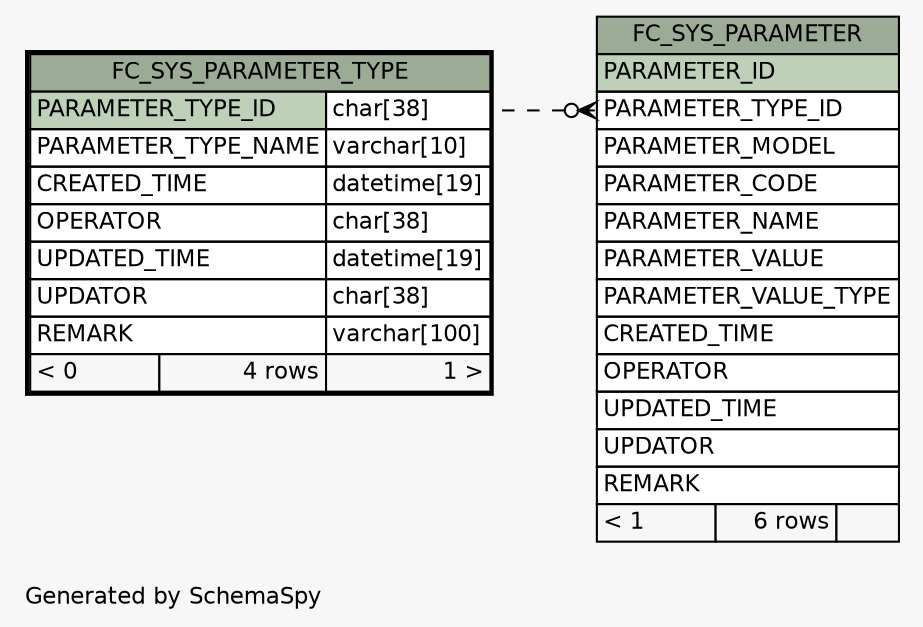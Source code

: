 // dot 2.26.0 on Linux 2.6.32-504.8.1.el6.x86_64
// SchemaSpy rev 590
digraph "impliedTwoDegreesRelationshipsDiagram" {
  graph [
    rankdir="RL"
    bgcolor="#f7f7f7"
    label="\nGenerated by SchemaSpy"
    labeljust="l"
    nodesep="0.18"
    ranksep="0.46"
    fontname="Helvetica"
    fontsize="11"
  ];
  node [
    fontname="Helvetica"
    fontsize="11"
    shape="plaintext"
  ];
  edge [
    arrowsize="0.8"
  ];
  "FC_SYS_PARAMETER":"PARAMETER_TYPE_ID":w -> "FC_SYS_PARAMETER_TYPE":"PARAMETER_TYPE_ID.type":e [arrowhead=none dir=back arrowtail=crowodot style=dashed];
  "FC_SYS_PARAMETER" [
    label=<
    <TABLE BORDER="0" CELLBORDER="1" CELLSPACING="0" BGCOLOR="#ffffff">
      <TR><TD COLSPAN="3" BGCOLOR="#9bab96" ALIGN="CENTER">FC_SYS_PARAMETER</TD></TR>
      <TR><TD PORT="PARAMETER_ID" COLSPAN="3" BGCOLOR="#bed1b8" ALIGN="LEFT">PARAMETER_ID</TD></TR>
      <TR><TD PORT="PARAMETER_TYPE_ID" COLSPAN="3" ALIGN="LEFT">PARAMETER_TYPE_ID</TD></TR>
      <TR><TD PORT="PARAMETER_MODEL" COLSPAN="3" ALIGN="LEFT">PARAMETER_MODEL</TD></TR>
      <TR><TD PORT="PARAMETER_CODE" COLSPAN="3" ALIGN="LEFT">PARAMETER_CODE</TD></TR>
      <TR><TD PORT="PARAMETER_NAME" COLSPAN="3" ALIGN="LEFT">PARAMETER_NAME</TD></TR>
      <TR><TD PORT="PARAMETER_VALUE" COLSPAN="3" ALIGN="LEFT">PARAMETER_VALUE</TD></TR>
      <TR><TD PORT="PARAMETER_VALUE_TYPE" COLSPAN="3" ALIGN="LEFT">PARAMETER_VALUE_TYPE</TD></TR>
      <TR><TD PORT="CREATED_TIME" COLSPAN="3" ALIGN="LEFT">CREATED_TIME</TD></TR>
      <TR><TD PORT="OPERATOR" COLSPAN="3" ALIGN="LEFT">OPERATOR</TD></TR>
      <TR><TD PORT="UPDATED_TIME" COLSPAN="3" ALIGN="LEFT">UPDATED_TIME</TD></TR>
      <TR><TD PORT="UPDATOR" COLSPAN="3" ALIGN="LEFT">UPDATOR</TD></TR>
      <TR><TD PORT="REMARK" COLSPAN="3" ALIGN="LEFT">REMARK</TD></TR>
      <TR><TD ALIGN="LEFT" BGCOLOR="#f7f7f7">&lt; 1</TD><TD ALIGN="RIGHT" BGCOLOR="#f7f7f7">6 rows</TD><TD ALIGN="RIGHT" BGCOLOR="#f7f7f7">  </TD></TR>
    </TABLE>>
    URL="FC_SYS_PARAMETER.html"
    tooltip="FC_SYS_PARAMETER"
  ];
  "FC_SYS_PARAMETER_TYPE" [
    label=<
    <TABLE BORDER="2" CELLBORDER="1" CELLSPACING="0" BGCOLOR="#ffffff">
      <TR><TD COLSPAN="3" BGCOLOR="#9bab96" ALIGN="CENTER">FC_SYS_PARAMETER_TYPE</TD></TR>
      <TR><TD PORT="PARAMETER_TYPE_ID" COLSPAN="2" BGCOLOR="#bed1b8" ALIGN="LEFT">PARAMETER_TYPE_ID</TD><TD PORT="PARAMETER_TYPE_ID.type" ALIGN="LEFT">char[38]</TD></TR>
      <TR><TD PORT="PARAMETER_TYPE_NAME" COLSPAN="2" ALIGN="LEFT">PARAMETER_TYPE_NAME</TD><TD PORT="PARAMETER_TYPE_NAME.type" ALIGN="LEFT">varchar[10]</TD></TR>
      <TR><TD PORT="CREATED_TIME" COLSPAN="2" ALIGN="LEFT">CREATED_TIME</TD><TD PORT="CREATED_TIME.type" ALIGN="LEFT">datetime[19]</TD></TR>
      <TR><TD PORT="OPERATOR" COLSPAN="2" ALIGN="LEFT">OPERATOR</TD><TD PORT="OPERATOR.type" ALIGN="LEFT">char[38]</TD></TR>
      <TR><TD PORT="UPDATED_TIME" COLSPAN="2" ALIGN="LEFT">UPDATED_TIME</TD><TD PORT="UPDATED_TIME.type" ALIGN="LEFT">datetime[19]</TD></TR>
      <TR><TD PORT="UPDATOR" COLSPAN="2" ALIGN="LEFT">UPDATOR</TD><TD PORT="UPDATOR.type" ALIGN="LEFT">char[38]</TD></TR>
      <TR><TD PORT="REMARK" COLSPAN="2" ALIGN="LEFT">REMARK</TD><TD PORT="REMARK.type" ALIGN="LEFT">varchar[100]</TD></TR>
      <TR><TD ALIGN="LEFT" BGCOLOR="#f7f7f7">&lt; 0</TD><TD ALIGN="RIGHT" BGCOLOR="#f7f7f7">4 rows</TD><TD ALIGN="RIGHT" BGCOLOR="#f7f7f7">1 &gt;</TD></TR>
    </TABLE>>
    URL="FC_SYS_PARAMETER_TYPE.html"
    tooltip="FC_SYS_PARAMETER_TYPE"
  ];
}
